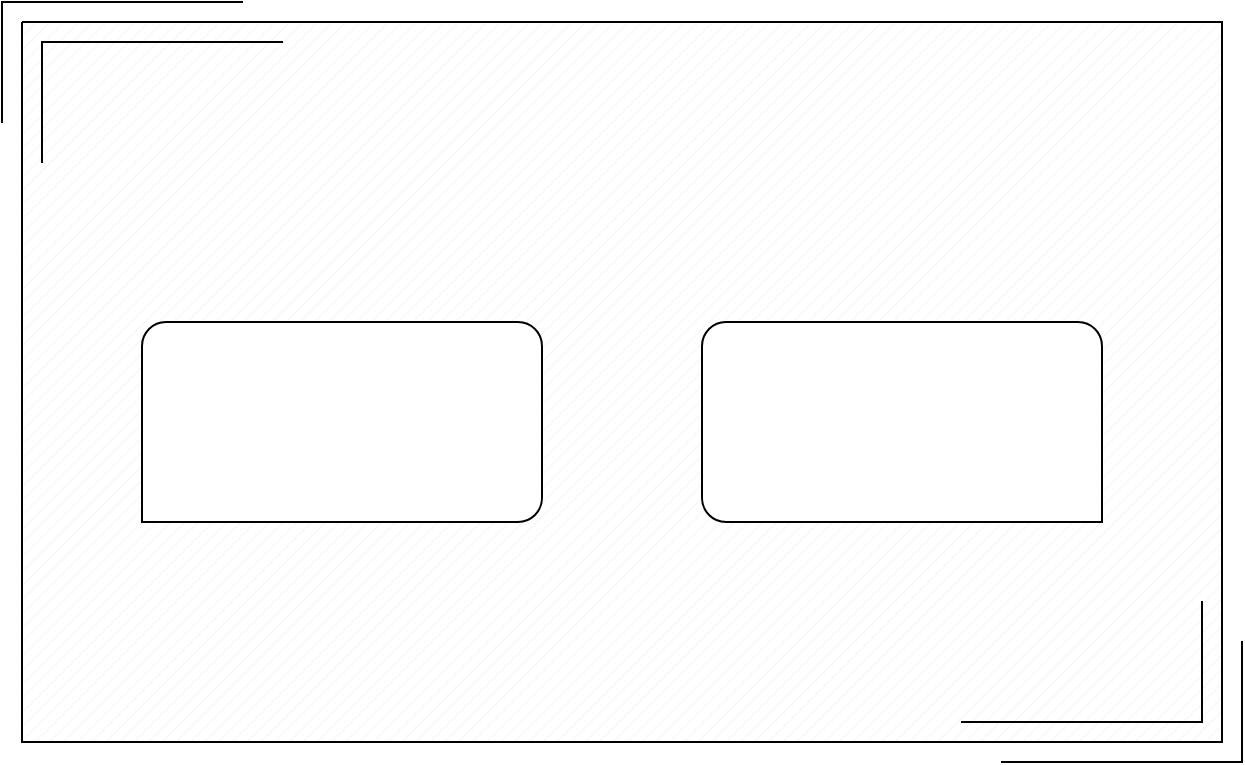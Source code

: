 <mxfile version="27.0.6">
  <diagram name="Page-1" id="gytpwtN3K5TSTo3oAaQs">
    <mxGraphModel dx="913" dy="620" grid="1" gridSize="10" guides="1" tooltips="1" connect="1" arrows="1" fold="1" page="1" pageScale="1" pageWidth="850" pageHeight="1100" math="0" shadow="0">
      <root>
        <mxCell id="0" />
        <mxCell id="1" parent="0" />
        <mxCell id="BD8o0_gCHm2PsM0aYBEH-1" value="" style="verticalLabelPosition=bottom;verticalAlign=top;html=1;shape=mxgraph.basic.patternFillRect;fillStyle=diag;step=5;fillStrokeWidth=0.2;fillStrokeColor=#dddddd;" vertex="1" parent="1">
          <mxGeometry x="120" y="120" width="600" height="360" as="geometry" />
        </mxCell>
        <mxCell id="BD8o0_gCHm2PsM0aYBEH-3" value="" style="shape=partialRectangle;whiteSpace=wrap;html=1;bottom=0;right=0;fillColor=none;" vertex="1" parent="1">
          <mxGeometry x="110" y="110" width="120" height="60" as="geometry" />
        </mxCell>
        <mxCell id="BD8o0_gCHm2PsM0aYBEH-5" value="" style="shape=partialRectangle;whiteSpace=wrap;html=1;top=0;left=0;fillColor=none;" vertex="1" parent="1">
          <mxGeometry x="610" y="430" width="120" height="60" as="geometry" />
        </mxCell>
        <mxCell id="BD8o0_gCHm2PsM0aYBEH-6" value="" style="shape=partialRectangle;whiteSpace=wrap;html=1;top=0;left=0;fillColor=none;" vertex="1" parent="1">
          <mxGeometry x="590" y="410" width="120" height="60" as="geometry" />
        </mxCell>
        <mxCell id="BD8o0_gCHm2PsM0aYBEH-8" value="" style="shape=partialRectangle;whiteSpace=wrap;html=1;bottom=0;right=0;fillColor=none;" vertex="1" parent="1">
          <mxGeometry x="130" y="130" width="120" height="60" as="geometry" />
        </mxCell>
        <mxCell id="BD8o0_gCHm2PsM0aYBEH-9" value="" style="verticalLabelPosition=bottom;verticalAlign=top;html=1;shape=mxgraph.basic.three_corner_round_rect;dx=6;whiteSpace=wrap;" vertex="1" parent="1">
          <mxGeometry x="180" y="270" width="200" height="100" as="geometry" />
        </mxCell>
        <mxCell id="BD8o0_gCHm2PsM0aYBEH-10" value="" style="verticalLabelPosition=bottom;verticalAlign=top;html=1;shape=mxgraph.basic.three_corner_round_rect;dx=6;whiteSpace=wrap;rotation=-90;" vertex="1" parent="1">
          <mxGeometry x="510" y="220" width="100" height="200" as="geometry" />
        </mxCell>
      </root>
    </mxGraphModel>
  </diagram>
</mxfile>
